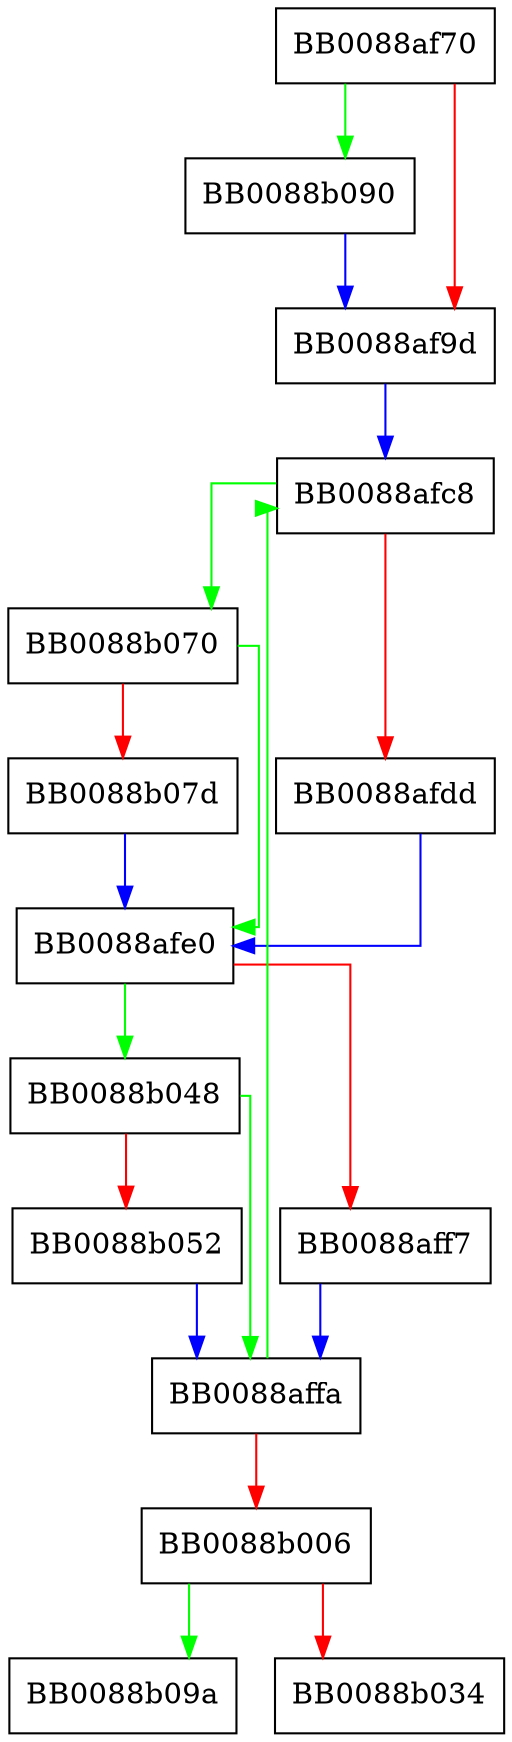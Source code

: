 digraph mallinfo {
  node [shape="box"];
  graph [splines=ortho];
  BB0088af70 -> BB0088b090 [color="green"];
  BB0088af70 -> BB0088af9d [color="red"];
  BB0088af9d -> BB0088afc8 [color="blue"];
  BB0088afc8 -> BB0088b070 [color="green"];
  BB0088afc8 -> BB0088afdd [color="red"];
  BB0088afdd -> BB0088afe0 [color="blue"];
  BB0088afe0 -> BB0088b048 [color="green"];
  BB0088afe0 -> BB0088aff7 [color="red"];
  BB0088aff7 -> BB0088affa [color="blue"];
  BB0088affa -> BB0088afc8 [color="green"];
  BB0088affa -> BB0088b006 [color="red"];
  BB0088b006 -> BB0088b09a [color="green"];
  BB0088b006 -> BB0088b034 [color="red"];
  BB0088b048 -> BB0088affa [color="green"];
  BB0088b048 -> BB0088b052 [color="red"];
  BB0088b052 -> BB0088affa [color="blue"];
  BB0088b070 -> BB0088afe0 [color="green"];
  BB0088b070 -> BB0088b07d [color="red"];
  BB0088b07d -> BB0088afe0 [color="blue"];
  BB0088b090 -> BB0088af9d [color="blue"];
}